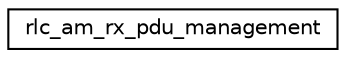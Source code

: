 digraph "Graphical Class Hierarchy"
{
 // LATEX_PDF_SIZE
  edge [fontname="Helvetica",fontsize="10",labelfontname="Helvetica",labelfontsize="10"];
  node [fontname="Helvetica",fontsize="10",shape=record];
  rankdir="LR";
  Node0 [label="rlc_am_rx_pdu_management",height=0.2,width=0.4,color="black", fillcolor="white", style="filled",URL="$structrlc__am__rx__pdu__management.html",tooltip=" "];
}
